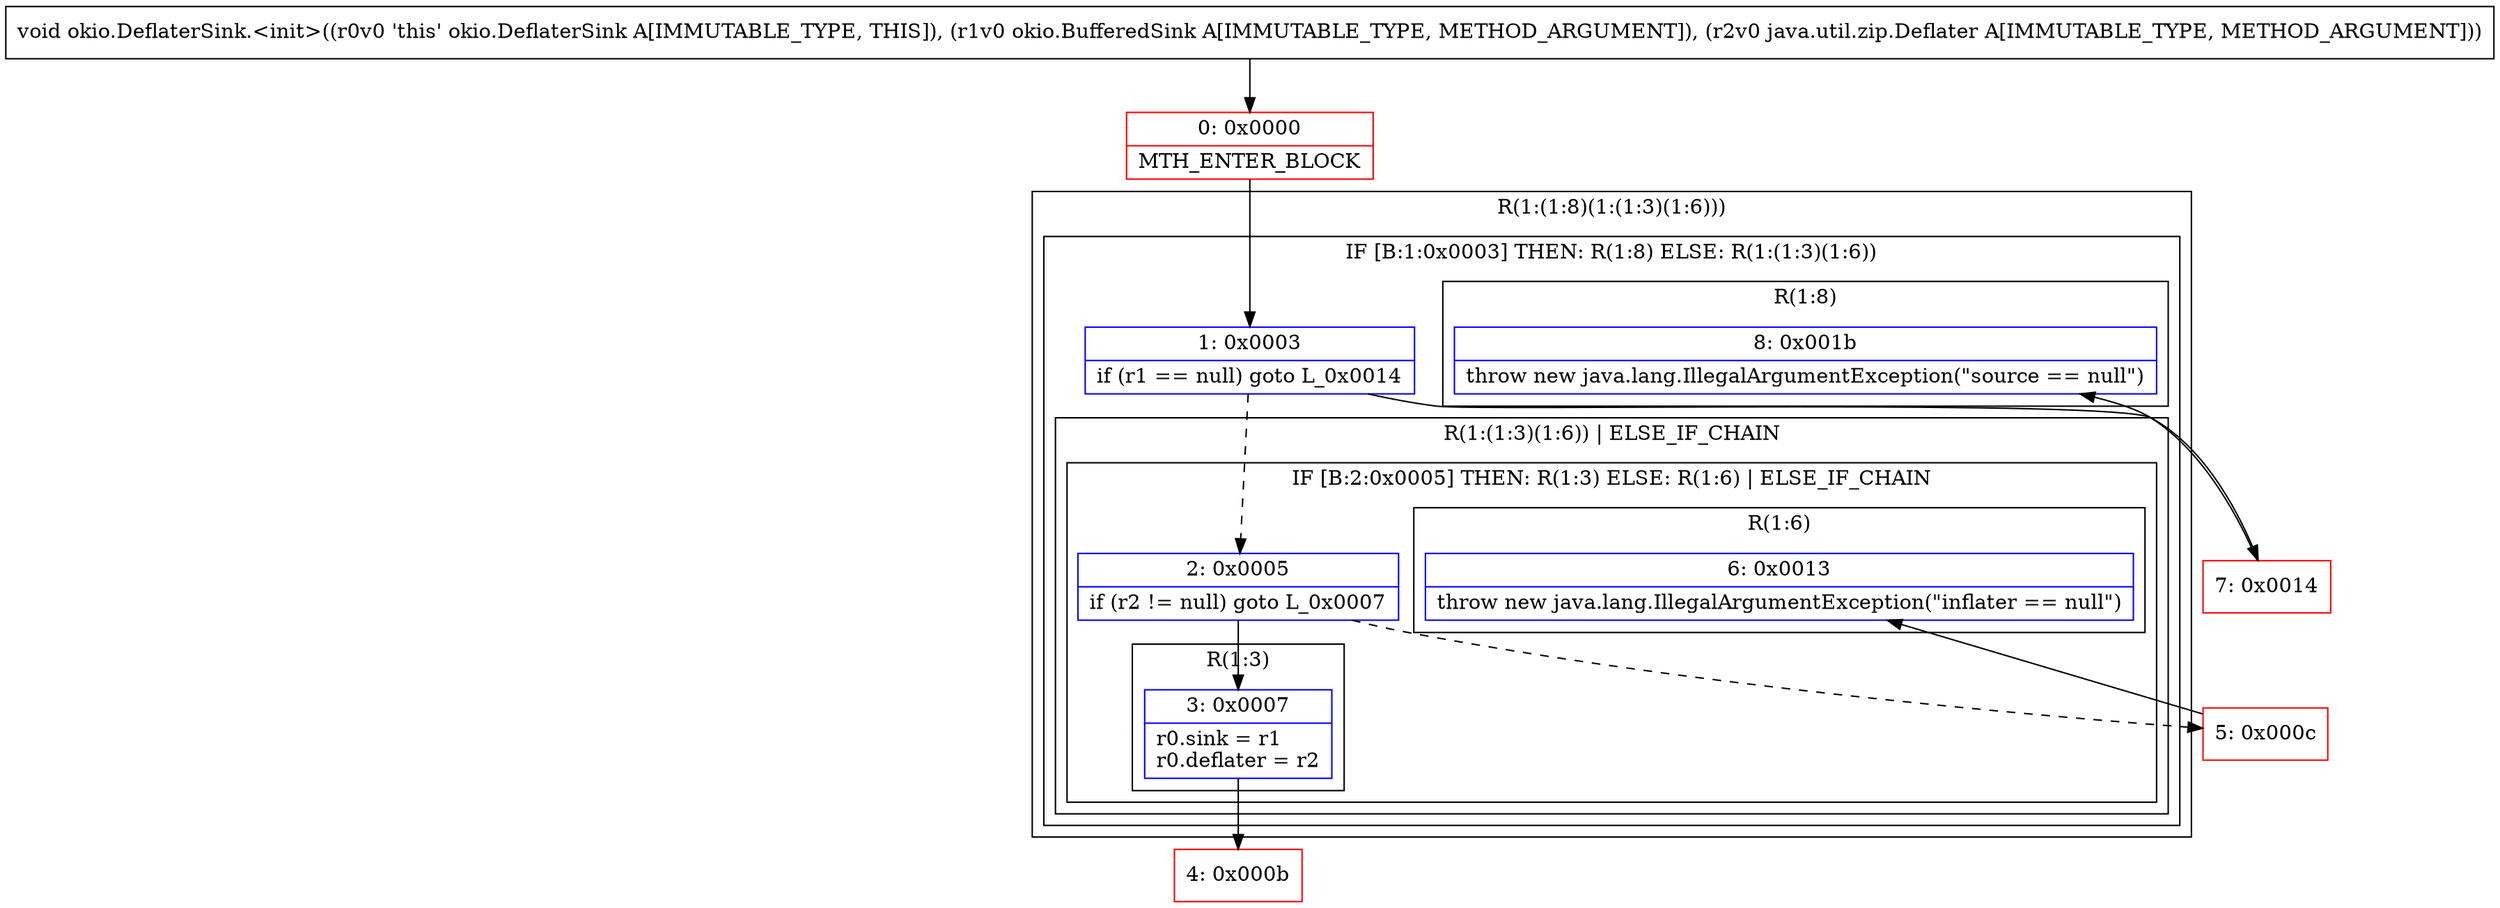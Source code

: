 digraph "CFG forokio.DeflaterSink.\<init\>(Lokio\/BufferedSink;Ljava\/util\/zip\/Deflater;)V" {
subgraph cluster_Region_1475633827 {
label = "R(1:(1:8)(1:(1:3)(1:6)))";
node [shape=record,color=blue];
subgraph cluster_IfRegion_1158836821 {
label = "IF [B:1:0x0003] THEN: R(1:8) ELSE: R(1:(1:3)(1:6))";
node [shape=record,color=blue];
Node_1 [shape=record,label="{1\:\ 0x0003|if (r1 == null) goto L_0x0014\l}"];
subgraph cluster_Region_1711240449 {
label = "R(1:8)";
node [shape=record,color=blue];
Node_8 [shape=record,label="{8\:\ 0x001b|throw new java.lang.IllegalArgumentException(\"source == null\")\l}"];
}
subgraph cluster_Region_437908092 {
label = "R(1:(1:3)(1:6)) | ELSE_IF_CHAIN\l";
node [shape=record,color=blue];
subgraph cluster_IfRegion_1846307558 {
label = "IF [B:2:0x0005] THEN: R(1:3) ELSE: R(1:6) | ELSE_IF_CHAIN\l";
node [shape=record,color=blue];
Node_2 [shape=record,label="{2\:\ 0x0005|if (r2 != null) goto L_0x0007\l}"];
subgraph cluster_Region_953822632 {
label = "R(1:3)";
node [shape=record,color=blue];
Node_3 [shape=record,label="{3\:\ 0x0007|r0.sink = r1\lr0.deflater = r2\l}"];
}
subgraph cluster_Region_647172303 {
label = "R(1:6)";
node [shape=record,color=blue];
Node_6 [shape=record,label="{6\:\ 0x0013|throw new java.lang.IllegalArgumentException(\"inflater == null\")\l}"];
}
}
}
}
}
Node_0 [shape=record,color=red,label="{0\:\ 0x0000|MTH_ENTER_BLOCK\l}"];
Node_4 [shape=record,color=red,label="{4\:\ 0x000b}"];
Node_5 [shape=record,color=red,label="{5\:\ 0x000c}"];
Node_7 [shape=record,color=red,label="{7\:\ 0x0014}"];
MethodNode[shape=record,label="{void okio.DeflaterSink.\<init\>((r0v0 'this' okio.DeflaterSink A[IMMUTABLE_TYPE, THIS]), (r1v0 okio.BufferedSink A[IMMUTABLE_TYPE, METHOD_ARGUMENT]), (r2v0 java.util.zip.Deflater A[IMMUTABLE_TYPE, METHOD_ARGUMENT])) }"];
MethodNode -> Node_0;
Node_1 -> Node_2[style=dashed];
Node_1 -> Node_7;
Node_2 -> Node_3;
Node_2 -> Node_5[style=dashed];
Node_3 -> Node_4;
Node_0 -> Node_1;
Node_5 -> Node_6;
Node_7 -> Node_8;
}

